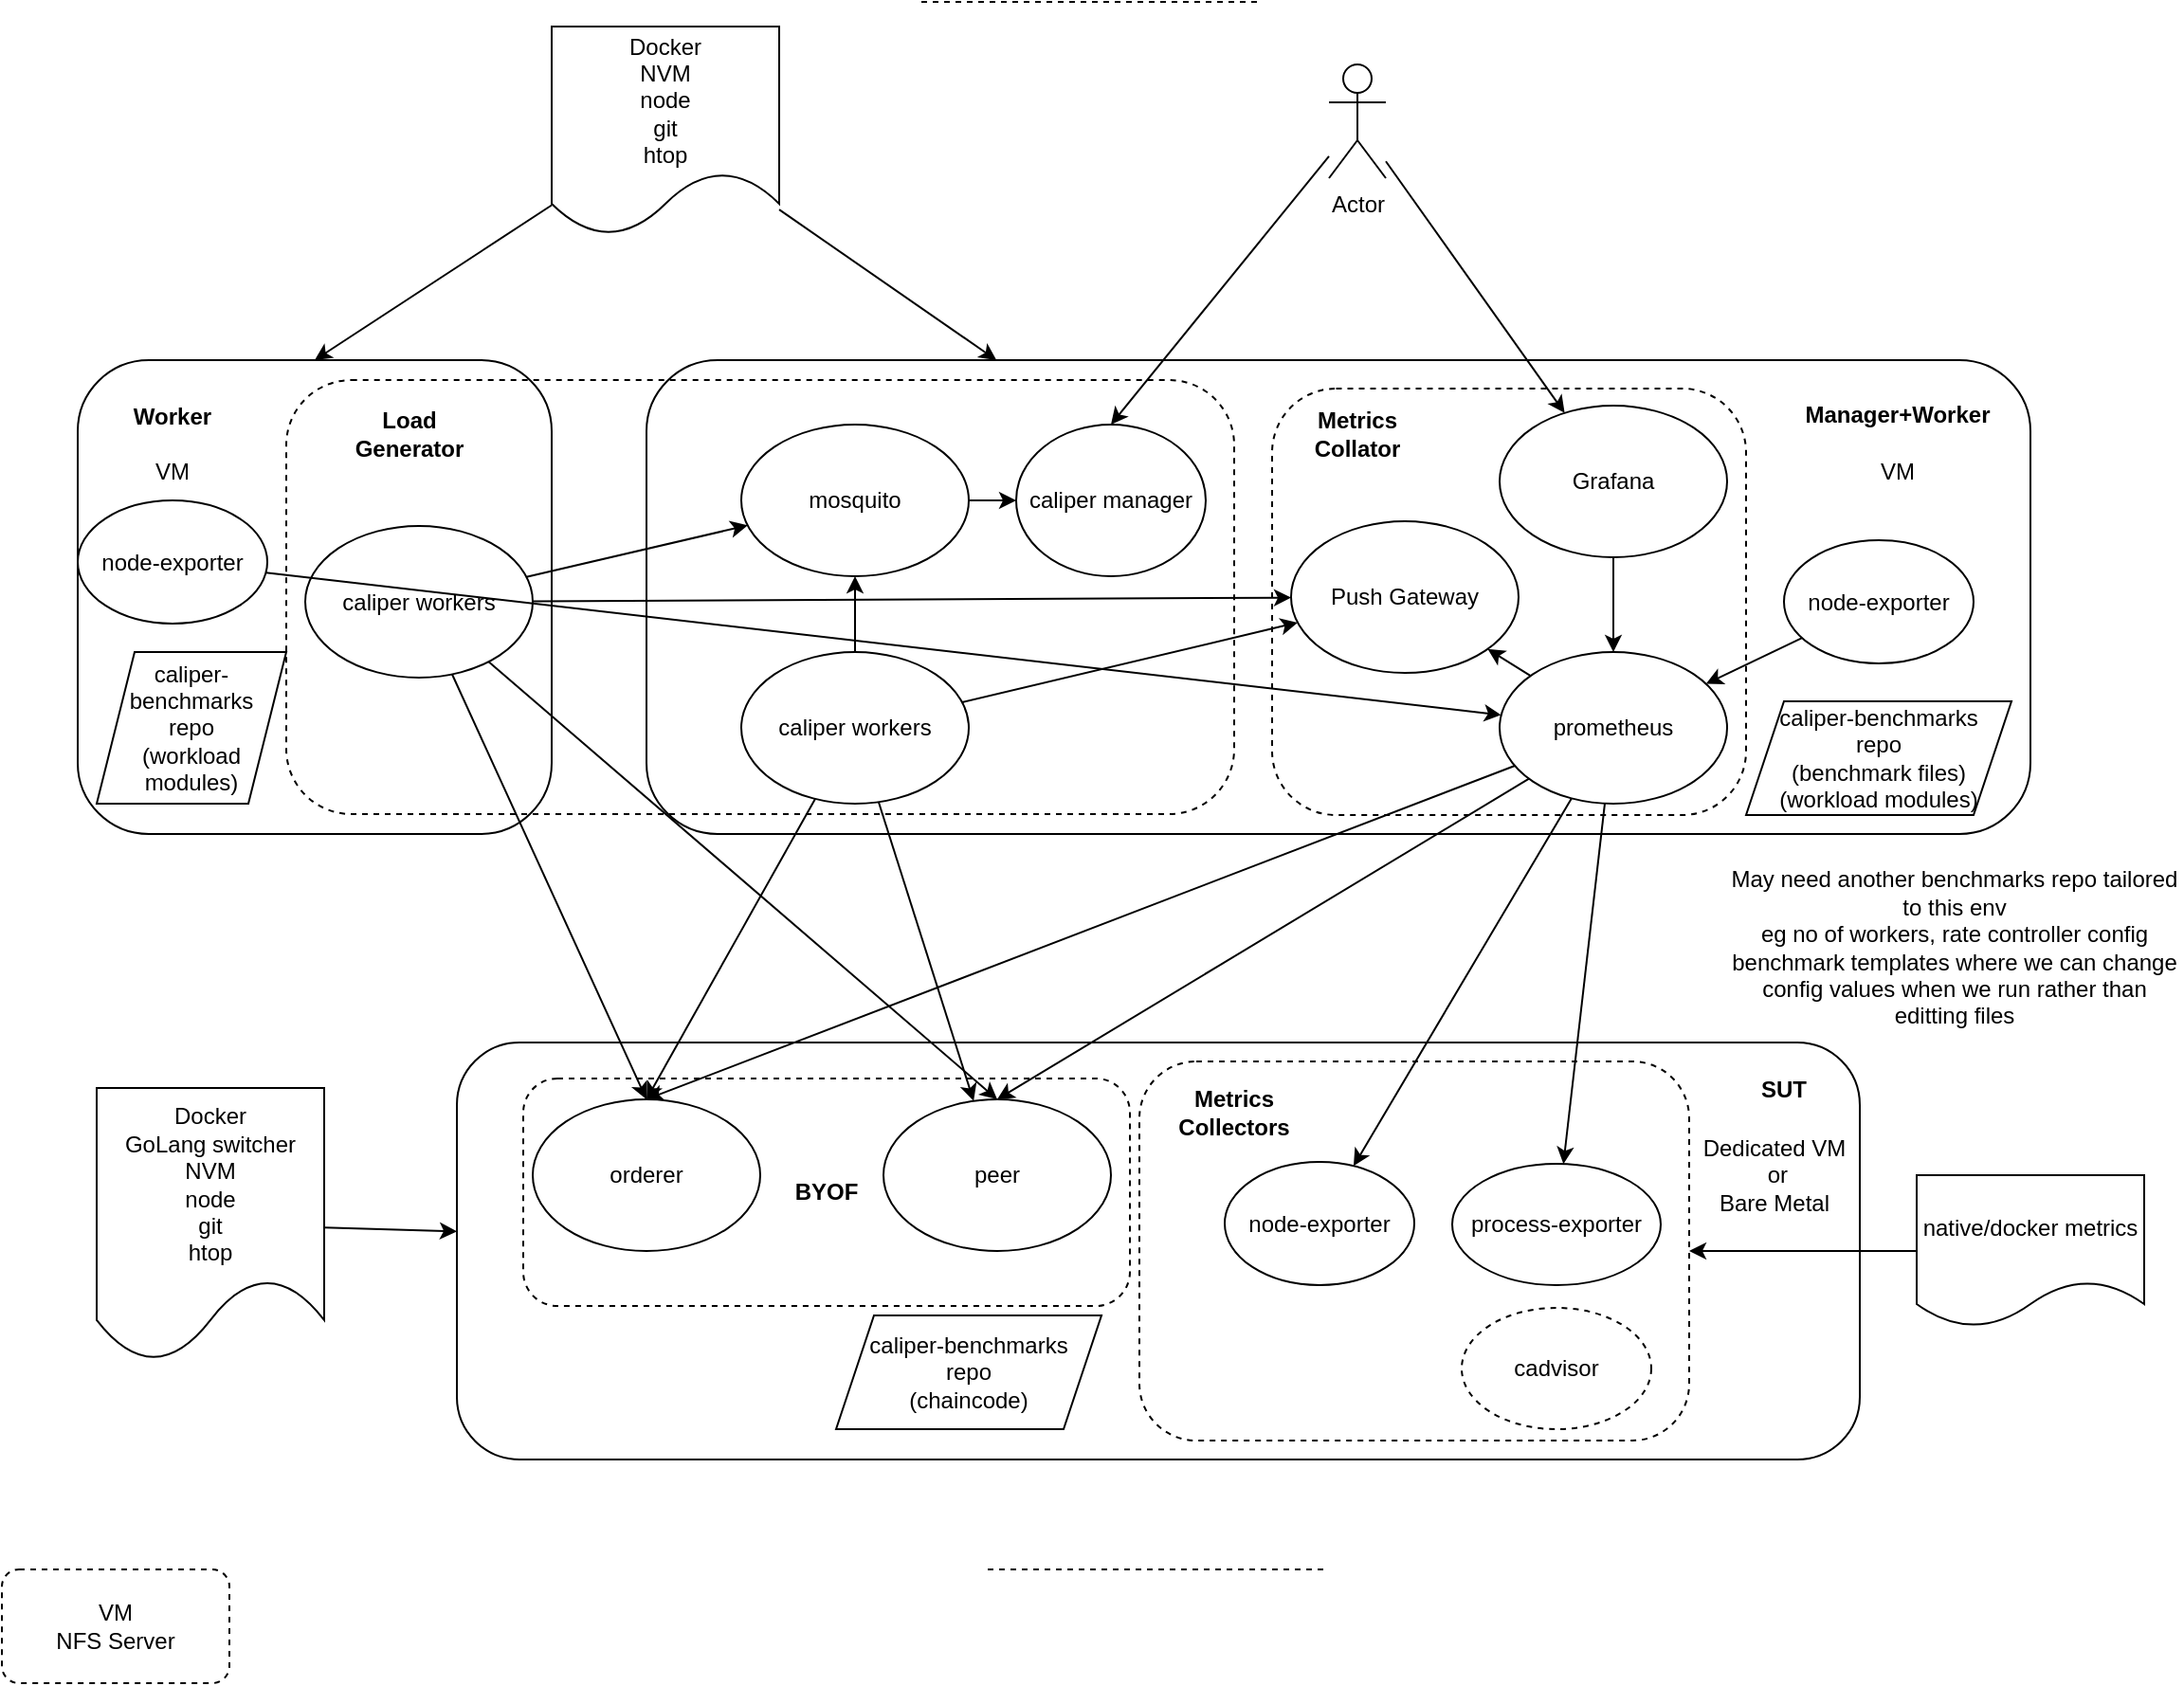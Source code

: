 <mxfile version="18.0.6" type="device"><diagram id="bUXfh-6qZ3e6SYFE_2er" name="Page-1"><mxGraphModel dx="1268" dy="226" grid="1" gridSize="10" guides="1" tooltips="1" connect="1" arrows="1" fold="1" page="1" pageScale="1" pageWidth="1169" pageHeight="827" math="0" shadow="0"><root><mxCell id="0"/><mxCell id="1" parent="0"/><mxCell id="fjv4r4GAdfLC6H4fCuyF-35" value="" style="rounded=1;whiteSpace=wrap;html=1;" parent="1" vertex="1"><mxGeometry x="50" y="1016" width="250" height="250" as="geometry"/></mxCell><mxCell id="fjv4r4GAdfLC6H4fCuyF-13" value="" style="rounded=1;whiteSpace=wrap;html=1;" parent="1" vertex="1"><mxGeometry x="350" y="1016" width="730" height="250" as="geometry"/></mxCell><mxCell id="fjv4r4GAdfLC6H4fCuyF-40" value="" style="rounded=1;whiteSpace=wrap;html=1;dashed=1;" parent="1" vertex="1"><mxGeometry x="680" y="1031" width="250" height="225" as="geometry"/></mxCell><mxCell id="fjv4r4GAdfLC6H4fCuyF-19" value="" style="rounded=1;whiteSpace=wrap;html=1;" parent="1" vertex="1"><mxGeometry x="250" y="1376" width="740" height="220" as="geometry"/></mxCell><mxCell id="fjv4r4GAdfLC6H4fCuyF-41" value="" style="rounded=1;whiteSpace=wrap;html=1;dashed=1;" parent="1" vertex="1"><mxGeometry x="610" y="1386" width="290" height="200" as="geometry"/></mxCell><mxCell id="fjv4r4GAdfLC6H4fCuyF-30" style="edgeStyle=none;rounded=0;orthogonalLoop=1;jettySize=auto;html=1;" parent="1" source="fjv4r4GAdfLC6H4fCuyF-15" target="fjv4r4GAdfLC6H4fCuyF-21" edge="1"><mxGeometry relative="1" as="geometry"/></mxCell><mxCell id="fjv4r4GAdfLC6H4fCuyF-31" style="edgeStyle=none;rounded=0;orthogonalLoop=1;jettySize=auto;html=1;entryX=0.5;entryY=0;entryDx=0;entryDy=0;" parent="1" source="fjv4r4GAdfLC6H4fCuyF-15" target="fjv4r4GAdfLC6H4fCuyF-22" edge="1"><mxGeometry relative="1" as="geometry"/></mxCell><mxCell id="fjv4r4GAdfLC6H4fCuyF-33" style="edgeStyle=none;rounded=0;orthogonalLoop=1;jettySize=auto;html=1;" parent="1" source="fjv4r4GAdfLC6H4fCuyF-15" target="fjv4r4GAdfLC6H4fCuyF-32" edge="1"><mxGeometry relative="1" as="geometry"/></mxCell><mxCell id="ZCvvf-g8pidQ1qOQZsFq-9" style="edgeStyle=none;rounded=0;orthogonalLoop=1;jettySize=auto;html=1;" edge="1" parent="1" source="fjv4r4GAdfLC6H4fCuyF-15" target="ZCvvf-g8pidQ1qOQZsFq-7"><mxGeometry relative="1" as="geometry"/></mxCell><mxCell id="fjv4r4GAdfLC6H4fCuyF-44" style="edgeStyle=none;rounded=0;orthogonalLoop=1;jettySize=auto;html=1;entryX=0.5;entryY=0;entryDx=0;entryDy=0;" parent="1" source="fjv4r4GAdfLC6H4fCuyF-16" target="fjv4r4GAdfLC6H4fCuyF-17" edge="1"><mxGeometry relative="1" as="geometry"/></mxCell><mxCell id="fjv4r4GAdfLC6H4fCuyF-16" value="Grafana" style="ellipse;whiteSpace=wrap;html=1;" parent="1" vertex="1"><mxGeometry x="800" y="1040" width="120" height="80" as="geometry"/></mxCell><mxCell id="fjv4r4GAdfLC6H4fCuyF-24" style="edgeStyle=none;rounded=0;orthogonalLoop=1;jettySize=auto;html=1;" parent="1" source="fjv4r4GAdfLC6H4fCuyF-17" target="fjv4r4GAdfLC6H4fCuyF-23" edge="1"><mxGeometry relative="1" as="geometry"/></mxCell><mxCell id="fjv4r4GAdfLC6H4fCuyF-25" style="edgeStyle=none;rounded=0;orthogonalLoop=1;jettySize=auto;html=1;" parent="1" source="fjv4r4GAdfLC6H4fCuyF-17" target="fjv4r4GAdfLC6H4fCuyF-20" edge="1"><mxGeometry relative="1" as="geometry"/></mxCell><mxCell id="fjv4r4GAdfLC6H4fCuyF-26" style="edgeStyle=none;rounded=0;orthogonalLoop=1;jettySize=auto;html=1;entryX=0.5;entryY=0;entryDx=0;entryDy=0;" parent="1" source="fjv4r4GAdfLC6H4fCuyF-17" target="fjv4r4GAdfLC6H4fCuyF-21" edge="1"><mxGeometry relative="1" as="geometry"/></mxCell><mxCell id="fjv4r4GAdfLC6H4fCuyF-27" style="edgeStyle=none;rounded=0;orthogonalLoop=1;jettySize=auto;html=1;entryX=0.5;entryY=0;entryDx=0;entryDy=0;" parent="1" source="fjv4r4GAdfLC6H4fCuyF-17" target="fjv4r4GAdfLC6H4fCuyF-22" edge="1"><mxGeometry relative="1" as="geometry"/></mxCell><mxCell id="ZCvvf-g8pidQ1qOQZsFq-8" style="edgeStyle=none;rounded=0;orthogonalLoop=1;jettySize=auto;html=1;" edge="1" parent="1" source="fjv4r4GAdfLC6H4fCuyF-17" target="ZCvvf-g8pidQ1qOQZsFq-7"><mxGeometry relative="1" as="geometry"/></mxCell><mxCell id="fjv4r4GAdfLC6H4fCuyF-17" value="prometheus" style="ellipse;whiteSpace=wrap;html=1;" parent="1" vertex="1"><mxGeometry x="800" y="1170" width="120" height="80" as="geometry"/></mxCell><mxCell id="fjv4r4GAdfLC6H4fCuyF-20" value="node-exporter" style="ellipse;whiteSpace=wrap;html=1;" parent="1" vertex="1"><mxGeometry x="655" y="1439" width="100" height="65" as="geometry"/></mxCell><mxCell id="fjv4r4GAdfLC6H4fCuyF-21" value="peer" style="ellipse;whiteSpace=wrap;html=1;" parent="1" vertex="1"><mxGeometry x="475" y="1406" width="120" height="80" as="geometry"/></mxCell><mxCell id="fjv4r4GAdfLC6H4fCuyF-22" value="orderer" style="ellipse;whiteSpace=wrap;html=1;" parent="1" vertex="1"><mxGeometry x="290" y="1406" width="120" height="80" as="geometry"/></mxCell><mxCell id="fjv4r4GAdfLC6H4fCuyF-23" value="process-exporter" style="ellipse;whiteSpace=wrap;html=1;" parent="1" vertex="1"><mxGeometry x="775" y="1440" width="110" height="64" as="geometry"/></mxCell><mxCell id="fjv4r4GAdfLC6H4fCuyF-29" value="Dedicated VM&lt;br&gt;&amp;nbsp;or &lt;br&gt;Bare Metal" style="text;html=1;strokeColor=none;fillColor=none;align=center;verticalAlign=middle;whiteSpace=wrap;rounded=0;" parent="1" vertex="1"><mxGeometry x="890" y="1411.75" width="110" height="68.5" as="geometry"/></mxCell><mxCell id="ZCvvf-g8pidQ1qOQZsFq-6" style="edgeStyle=none;rounded=0;orthogonalLoop=1;jettySize=auto;html=1;" edge="1" parent="1" source="fjv4r4GAdfLC6H4fCuyF-32" target="fjv4r4GAdfLC6H4fCuyF-14"><mxGeometry relative="1" as="geometry"/></mxCell><mxCell id="fjv4r4GAdfLC6H4fCuyF-37" style="edgeStyle=none;rounded=0;orthogonalLoop=1;jettySize=auto;html=1;" parent="1" source="fjv4r4GAdfLC6H4fCuyF-36" target="fjv4r4GAdfLC6H4fCuyF-32" edge="1"><mxGeometry relative="1" as="geometry"/></mxCell><mxCell id="ZCvvf-g8pidQ1qOQZsFq-1" style="rounded=0;orthogonalLoop=1;jettySize=auto;html=1;entryX=0.5;entryY=0;entryDx=0;entryDy=0;" edge="1" parent="1" source="fjv4r4GAdfLC6H4fCuyF-36" target="fjv4r4GAdfLC6H4fCuyF-21"><mxGeometry relative="1" as="geometry"/></mxCell><mxCell id="ZCvvf-g8pidQ1qOQZsFq-2" style="edgeStyle=none;rounded=0;orthogonalLoop=1;jettySize=auto;html=1;entryX=0.5;entryY=0;entryDx=0;entryDy=0;" edge="1" parent="1" source="fjv4r4GAdfLC6H4fCuyF-36" target="fjv4r4GAdfLC6H4fCuyF-22"><mxGeometry relative="1" as="geometry"/></mxCell><mxCell id="ZCvvf-g8pidQ1qOQZsFq-10" style="edgeStyle=none;rounded=0;orthogonalLoop=1;jettySize=auto;html=1;" edge="1" parent="1" source="fjv4r4GAdfLC6H4fCuyF-36" target="ZCvvf-g8pidQ1qOQZsFq-7"><mxGeometry relative="1" as="geometry"/></mxCell><mxCell id="fjv4r4GAdfLC6H4fCuyF-36" value="caliper workers" style="ellipse;whiteSpace=wrap;html=1;" parent="1" vertex="1"><mxGeometry x="170" y="1103.5" width="120" height="80" as="geometry"/></mxCell><mxCell id="fjv4r4GAdfLC6H4fCuyF-38" value="VM" style="text;html=1;strokeColor=none;fillColor=none;align=center;verticalAlign=middle;whiteSpace=wrap;rounded=0;" parent="1" vertex="1"><mxGeometry x="980" y="1060" width="60" height="30" as="geometry"/></mxCell><mxCell id="fjv4r4GAdfLC6H4fCuyF-39" value="VM" style="text;html=1;strokeColor=none;fillColor=none;align=center;verticalAlign=middle;whiteSpace=wrap;rounded=0;" parent="1" vertex="1"><mxGeometry x="70" y="1060" width="60" height="30" as="geometry"/></mxCell><mxCell id="fjv4r4GAdfLC6H4fCuyF-45" value="cadvisor" style="ellipse;whiteSpace=wrap;html=1;dashed=1;" parent="1" vertex="1"><mxGeometry x="780" y="1516" width="100" height="64" as="geometry"/></mxCell><mxCell id="fjv4r4GAdfLC6H4fCuyF-46" value="caliper-benchmarks&lt;br&gt;repo&lt;br&gt;(benchmark files)&lt;br&gt;(workload modules)" style="shape=parallelogram;perimeter=parallelogramPerimeter;whiteSpace=wrap;html=1;fixedSize=1;" parent="1" vertex="1"><mxGeometry x="930" y="1196" width="140" height="60" as="geometry"/></mxCell><mxCell id="fjv4r4GAdfLC6H4fCuyF-47" value="caliper-benchmarks&lt;br&gt;repo&lt;br&gt;(workload modules)" style="shape=parallelogram;perimeter=parallelogramPerimeter;whiteSpace=wrap;html=1;fixedSize=1;" parent="1" vertex="1"><mxGeometry x="60" y="1170" width="100" height="80" as="geometry"/></mxCell><mxCell id="fjv4r4GAdfLC6H4fCuyF-49" style="edgeStyle=none;rounded=0;orthogonalLoop=1;jettySize=auto;html=1;" parent="1" source="fjv4r4GAdfLC6H4fCuyF-48" target="fjv4r4GAdfLC6H4fCuyF-13" edge="1"><mxGeometry relative="1" as="geometry"/></mxCell><mxCell id="fjv4r4GAdfLC6H4fCuyF-50" style="edgeStyle=none;rounded=0;orthogonalLoop=1;jettySize=auto;html=1;entryX=0.5;entryY=0;entryDx=0;entryDy=0;" parent="1" source="fjv4r4GAdfLC6H4fCuyF-48" target="fjv4r4GAdfLC6H4fCuyF-35" edge="1"><mxGeometry relative="1" as="geometry"/></mxCell><mxCell id="fjv4r4GAdfLC6H4fCuyF-48" value="Docker&lt;br&gt;NVM&lt;br&gt;node&lt;br&gt;git&lt;br&gt;htop" style="shape=document;whiteSpace=wrap;html=1;boundedLbl=1;" parent="1" vertex="1"><mxGeometry x="300" y="840" width="120" height="110" as="geometry"/></mxCell><mxCell id="fjv4r4GAdfLC6H4fCuyF-52" style="edgeStyle=none;rounded=0;orthogonalLoop=1;jettySize=auto;html=1;" parent="1" source="fjv4r4GAdfLC6H4fCuyF-51" target="fjv4r4GAdfLC6H4fCuyF-19" edge="1"><mxGeometry relative="1" as="geometry"/></mxCell><mxCell id="fjv4r4GAdfLC6H4fCuyF-51" value="Docker&lt;br&gt;GoLang switcher&lt;br&gt;NVM&lt;br&gt;node&lt;br&gt;git&lt;br&gt;htop" style="shape=document;whiteSpace=wrap;html=1;boundedLbl=1;" parent="1" vertex="1"><mxGeometry x="60" y="1400" width="120" height="144" as="geometry"/></mxCell><mxCell id="fjv4r4GAdfLC6H4fCuyF-55" value="May need another benchmarks repo tailored to this env&lt;br&gt;eg no of workers, rate controller config&lt;br&gt;benchmark templates where we can change config values when we run rather than editting files" style="text;html=1;strokeColor=none;fillColor=none;align=center;verticalAlign=middle;whiteSpace=wrap;rounded=0;" parent="1" vertex="1"><mxGeometry x="920" y="1276" width="240" height="100" as="geometry"/></mxCell><mxCell id="fjv4r4GAdfLC6H4fCuyF-56" value="caliper-benchmarks&lt;br&gt;repo&lt;br&gt;(chaincode)" style="shape=parallelogram;perimeter=parallelogramPerimeter;whiteSpace=wrap;html=1;fixedSize=1;" parent="1" vertex="1"><mxGeometry x="450" y="1520" width="140" height="60" as="geometry"/></mxCell><mxCell id="ZCvvf-g8pidQ1qOQZsFq-5" style="edgeStyle=none;rounded=0;orthogonalLoop=1;jettySize=auto;html=1;" edge="1" parent="1" source="ZCvvf-g8pidQ1qOQZsFq-4" target="fjv4r4GAdfLC6H4fCuyF-41"><mxGeometry relative="1" as="geometry"/></mxCell><mxCell id="ZCvvf-g8pidQ1qOQZsFq-4" value="native/docker metrics" style="shape=document;whiteSpace=wrap;html=1;boundedLbl=1;" vertex="1" parent="1"><mxGeometry x="1020" y="1446" width="120" height="80" as="geometry"/></mxCell><mxCell id="ZCvvf-g8pidQ1qOQZsFq-7" value="Push Gateway" style="ellipse;whiteSpace=wrap;html=1;" vertex="1" parent="1"><mxGeometry x="690" y="1101" width="120" height="80" as="geometry"/></mxCell><mxCell id="ZCvvf-g8pidQ1qOQZsFq-12" style="edgeStyle=none;rounded=0;orthogonalLoop=1;jettySize=auto;html=1;" edge="1" parent="1" source="ZCvvf-g8pidQ1qOQZsFq-11" target="fjv4r4GAdfLC6H4fCuyF-16"><mxGeometry relative="1" as="geometry"/></mxCell><mxCell id="ZCvvf-g8pidQ1qOQZsFq-13" style="edgeStyle=none;rounded=0;orthogonalLoop=1;jettySize=auto;html=1;entryX=0.5;entryY=0;entryDx=0;entryDy=0;" edge="1" parent="1" source="ZCvvf-g8pidQ1qOQZsFq-11" target="fjv4r4GAdfLC6H4fCuyF-14"><mxGeometry relative="1" as="geometry"/></mxCell><mxCell id="ZCvvf-g8pidQ1qOQZsFq-11" value="Actor" style="shape=umlActor;verticalLabelPosition=bottom;verticalAlign=top;html=1;outlineConnect=0;" vertex="1" parent="1"><mxGeometry x="710" y="860" width="30" height="60" as="geometry"/></mxCell><mxCell id="fjv4r4GAdfLC6H4fCuyF-32" value="mosquito" style="ellipse;whiteSpace=wrap;html=1;" parent="1" vertex="1"><mxGeometry x="400" y="1050" width="120" height="80" as="geometry"/></mxCell><mxCell id="fjv4r4GAdfLC6H4fCuyF-14" value="caliper manager" style="ellipse;whiteSpace=wrap;html=1;" parent="1" vertex="1"><mxGeometry x="545" y="1050" width="100" height="80" as="geometry"/></mxCell><mxCell id="fjv4r4GAdfLC6H4fCuyF-15" value="caliper workers" style="ellipse;whiteSpace=wrap;html=1;" parent="1" vertex="1"><mxGeometry x="400" y="1170" width="120" height="80" as="geometry"/></mxCell><mxCell id="ZCvvf-g8pidQ1qOQZsFq-15" value="" style="rounded=1;whiteSpace=wrap;html=1;fillColor=none;dashed=1;" vertex="1" parent="1"><mxGeometry x="160" y="1026.5" width="500" height="229" as="geometry"/></mxCell><mxCell id="ZCvvf-g8pidQ1qOQZsFq-16" value="Load Generator" style="text;html=1;strokeColor=none;fillColor=none;align=center;verticalAlign=middle;whiteSpace=wrap;rounded=0;dashed=1;fontStyle=1" vertex="1" parent="1"><mxGeometry x="180" y="1040" width="90" height="30" as="geometry"/></mxCell><mxCell id="ZCvvf-g8pidQ1qOQZsFq-22" value="&lt;b&gt;Metrics&lt;br&gt;Collator&lt;/b&gt;" style="text;html=1;strokeColor=none;fillColor=none;align=center;verticalAlign=middle;whiteSpace=wrap;rounded=0;dashed=1;" vertex="1" parent="1"><mxGeometry x="695" y="1040" width="60" height="30" as="geometry"/></mxCell><mxCell id="ZCvvf-g8pidQ1qOQZsFq-23" value="Metrics&lt;br&gt;Collectors" style="text;html=1;strokeColor=none;fillColor=none;align=center;verticalAlign=middle;whiteSpace=wrap;rounded=0;dashed=1;fontStyle=1" vertex="1" parent="1"><mxGeometry x="630" y="1398" width="60" height="30" as="geometry"/></mxCell><mxCell id="ZCvvf-g8pidQ1qOQZsFq-24" value="" style="rounded=1;whiteSpace=wrap;html=1;dashed=1;fillColor=none;" vertex="1" parent="1"><mxGeometry x="285" y="1395" width="320" height="120" as="geometry"/></mxCell><mxCell id="ZCvvf-g8pidQ1qOQZsFq-3" value="BYOF" style="text;html=1;strokeColor=none;fillColor=none;align=center;verticalAlign=middle;whiteSpace=wrap;rounded=0;fontStyle=1" vertex="1" parent="1"><mxGeometry x="415" y="1440" width="60" height="30" as="geometry"/></mxCell><mxCell id="ZCvvf-g8pidQ1qOQZsFq-25" value="Manager+Worker" style="text;html=1;strokeColor=none;fillColor=none;align=center;verticalAlign=middle;whiteSpace=wrap;rounded=0;dashed=1;fontStyle=1" vertex="1" parent="1"><mxGeometry x="950" y="1030" width="120" height="30" as="geometry"/></mxCell><mxCell id="ZCvvf-g8pidQ1qOQZsFq-26" value="Worker" style="text;html=1;strokeColor=none;fillColor=none;align=center;verticalAlign=middle;whiteSpace=wrap;rounded=0;dashed=1;fontStyle=1" vertex="1" parent="1"><mxGeometry x="70" y="1031" width="60" height="30" as="geometry"/></mxCell><mxCell id="ZCvvf-g8pidQ1qOQZsFq-27" value="SUT" style="text;html=1;strokeColor=none;fillColor=none;align=center;verticalAlign=middle;whiteSpace=wrap;rounded=0;dashed=1;fontStyle=1" vertex="1" parent="1"><mxGeometry x="920" y="1386" width="60" height="30" as="geometry"/></mxCell><mxCell id="ZCvvf-g8pidQ1qOQZsFq-28" value="" style="endArrow=none;dashed=1;html=1;rounded=0;" edge="1" parent="1"><mxGeometry width="50" height="50" relative="1" as="geometry"><mxPoint x="530" y="1654" as="sourcePoint"/><mxPoint x="710" y="1654" as="targetPoint"/></mxGeometry></mxCell><mxCell id="ZCvvf-g8pidQ1qOQZsFq-29" value="" style="endArrow=none;dashed=1;html=1;rounded=0;" edge="1" parent="1"><mxGeometry width="50" height="50" relative="1" as="geometry"><mxPoint x="495" y="827" as="sourcePoint"/><mxPoint x="675" y="827" as="targetPoint"/></mxGeometry></mxCell><mxCell id="ZCvvf-g8pidQ1qOQZsFq-34" style="edgeStyle=none;rounded=0;orthogonalLoop=1;jettySize=auto;html=1;" edge="1" parent="1" source="ZCvvf-g8pidQ1qOQZsFq-31" target="fjv4r4GAdfLC6H4fCuyF-17"><mxGeometry relative="1" as="geometry"/></mxCell><mxCell id="ZCvvf-g8pidQ1qOQZsFq-31" value="node-exporter" style="ellipse;whiteSpace=wrap;html=1;" vertex="1" parent="1"><mxGeometry x="50" y="1090" width="100" height="65" as="geometry"/></mxCell><mxCell id="ZCvvf-g8pidQ1qOQZsFq-33" style="edgeStyle=none;rounded=0;orthogonalLoop=1;jettySize=auto;html=1;" edge="1" parent="1" source="ZCvvf-g8pidQ1qOQZsFq-32" target="fjv4r4GAdfLC6H4fCuyF-17"><mxGeometry relative="1" as="geometry"/></mxCell><mxCell id="ZCvvf-g8pidQ1qOQZsFq-32" value="node-exporter" style="ellipse;whiteSpace=wrap;html=1;" vertex="1" parent="1"><mxGeometry x="950" y="1111" width="100" height="65" as="geometry"/></mxCell><mxCell id="ZCvvf-g8pidQ1qOQZsFq-35" value="VM&lt;br&gt;NFS Server" style="rounded=1;whiteSpace=wrap;html=1;dashed=1;fillColor=none;" vertex="1" parent="1"><mxGeometry x="10" y="1654" width="120" height="60" as="geometry"/></mxCell></root></mxGraphModel></diagram></mxfile>